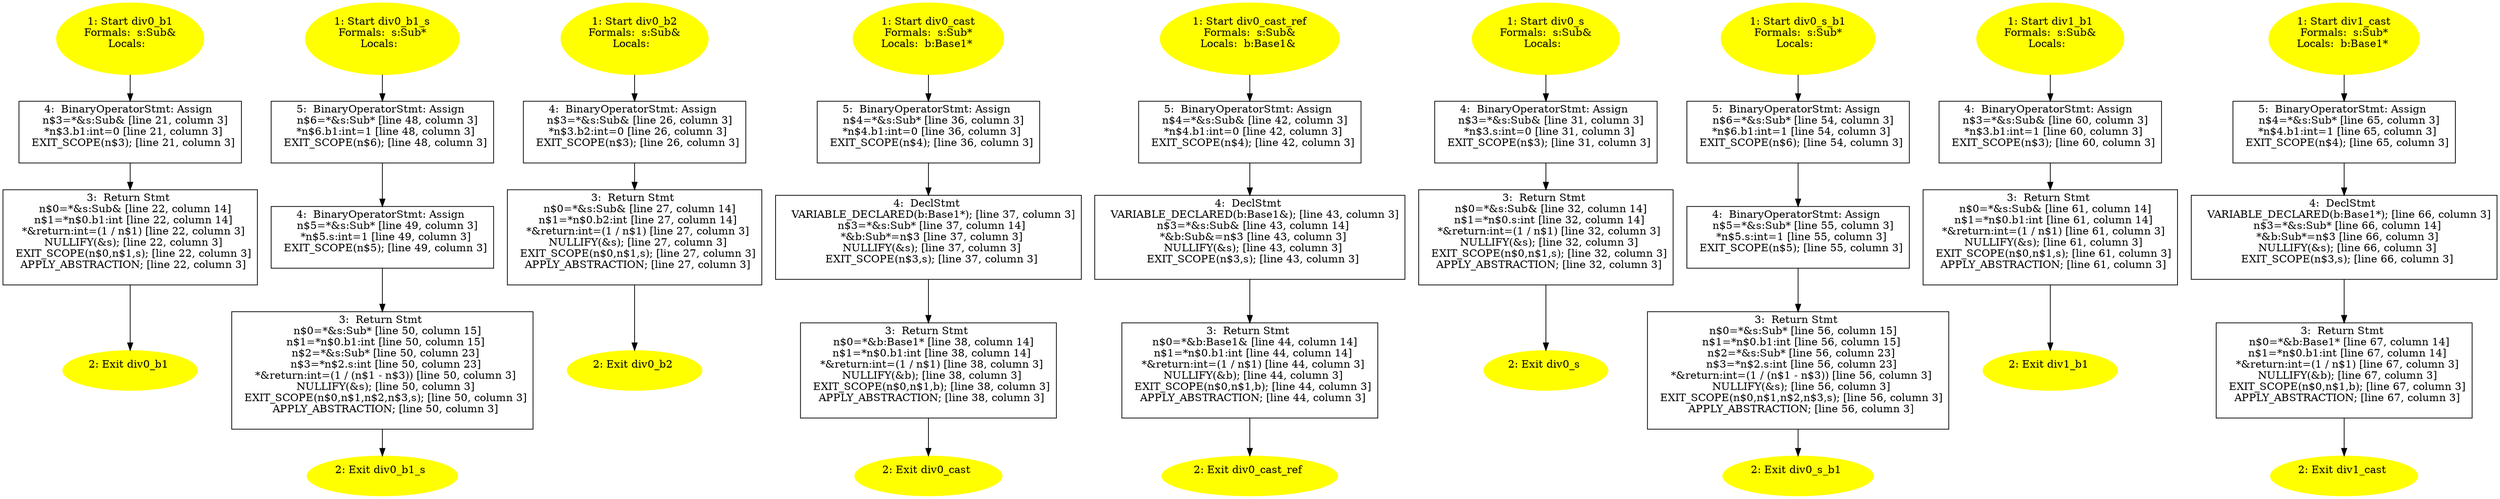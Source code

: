 /* @generated */
digraph cfg {
"div0_b1#17650173920024552929.38acfc238efbf35c1ac5da7290b49422_1" [label="1: Start div0_b1\nFormals:  s:Sub&\nLocals:  \n  " color=yellow style=filled]
	

	 "div0_b1#17650173920024552929.38acfc238efbf35c1ac5da7290b49422_1" -> "div0_b1#17650173920024552929.38acfc238efbf35c1ac5da7290b49422_4" ;
"div0_b1#17650173920024552929.38acfc238efbf35c1ac5da7290b49422_2" [label="2: Exit div0_b1 \n  " color=yellow style=filled]
	

"div0_b1#17650173920024552929.38acfc238efbf35c1ac5da7290b49422_3" [label="3:  Return Stmt \n   n$0=*&s:Sub& [line 22, column 14]\n  n$1=*n$0.b1:int [line 22, column 14]\n  *&return:int=(1 / n$1) [line 22, column 3]\n  NULLIFY(&s); [line 22, column 3]\n  EXIT_SCOPE(n$0,n$1,s); [line 22, column 3]\n  APPLY_ABSTRACTION; [line 22, column 3]\n " shape="box"]
	

	 "div0_b1#17650173920024552929.38acfc238efbf35c1ac5da7290b49422_3" -> "div0_b1#17650173920024552929.38acfc238efbf35c1ac5da7290b49422_2" ;
"div0_b1#17650173920024552929.38acfc238efbf35c1ac5da7290b49422_4" [label="4:  BinaryOperatorStmt: Assign \n   n$3=*&s:Sub& [line 21, column 3]\n  *n$3.b1:int=0 [line 21, column 3]\n  EXIT_SCOPE(n$3); [line 21, column 3]\n " shape="box"]
	

	 "div0_b1#17650173920024552929.38acfc238efbf35c1ac5da7290b49422_4" -> "div0_b1#17650173920024552929.38acfc238efbf35c1ac5da7290b49422_3" ;
"div0_b1_s(class Sub)#4574535260514480977.bea603e96ca808f341ce0e5424d96c83_1" [label="1: Start div0_b1_s\nFormals:  s:Sub*\nLocals:  \n  " color=yellow style=filled]
	

	 "div0_b1_s(class Sub)#4574535260514480977.bea603e96ca808f341ce0e5424d96c83_1" -> "div0_b1_s(class Sub)#4574535260514480977.bea603e96ca808f341ce0e5424d96c83_5" ;
"div0_b1_s(class Sub)#4574535260514480977.bea603e96ca808f341ce0e5424d96c83_2" [label="2: Exit div0_b1_s \n  " color=yellow style=filled]
	

"div0_b1_s(class Sub)#4574535260514480977.bea603e96ca808f341ce0e5424d96c83_3" [label="3:  Return Stmt \n   n$0=*&s:Sub* [line 50, column 15]\n  n$1=*n$0.b1:int [line 50, column 15]\n  n$2=*&s:Sub* [line 50, column 23]\n  n$3=*n$2.s:int [line 50, column 23]\n  *&return:int=(1 / (n$1 - n$3)) [line 50, column 3]\n  NULLIFY(&s); [line 50, column 3]\n  EXIT_SCOPE(n$0,n$1,n$2,n$3,s); [line 50, column 3]\n  APPLY_ABSTRACTION; [line 50, column 3]\n " shape="box"]
	

	 "div0_b1_s(class Sub)#4574535260514480977.bea603e96ca808f341ce0e5424d96c83_3" -> "div0_b1_s(class Sub)#4574535260514480977.bea603e96ca808f341ce0e5424d96c83_2" ;
"div0_b1_s(class Sub)#4574535260514480977.bea603e96ca808f341ce0e5424d96c83_4" [label="4:  BinaryOperatorStmt: Assign \n   n$5=*&s:Sub* [line 49, column 3]\n  *n$5.s:int=1 [line 49, column 3]\n  EXIT_SCOPE(n$5); [line 49, column 3]\n " shape="box"]
	

	 "div0_b1_s(class Sub)#4574535260514480977.bea603e96ca808f341ce0e5424d96c83_4" -> "div0_b1_s(class Sub)#4574535260514480977.bea603e96ca808f341ce0e5424d96c83_3" ;
"div0_b1_s(class Sub)#4574535260514480977.bea603e96ca808f341ce0e5424d96c83_5" [label="5:  BinaryOperatorStmt: Assign \n   n$6=*&s:Sub* [line 48, column 3]\n  *n$6.b1:int=1 [line 48, column 3]\n  EXIT_SCOPE(n$6); [line 48, column 3]\n " shape="box"]
	

	 "div0_b1_s(class Sub)#4574535260514480977.bea603e96ca808f341ce0e5424d96c83_5" -> "div0_b1_s(class Sub)#4574535260514480977.bea603e96ca808f341ce0e5424d96c83_4" ;
"div0_b2#6935029956526426132.ef88e6d1eac891cdde3f345b9b55439c_1" [label="1: Start div0_b2\nFormals:  s:Sub&\nLocals:  \n  " color=yellow style=filled]
	

	 "div0_b2#6935029956526426132.ef88e6d1eac891cdde3f345b9b55439c_1" -> "div0_b2#6935029956526426132.ef88e6d1eac891cdde3f345b9b55439c_4" ;
"div0_b2#6935029956526426132.ef88e6d1eac891cdde3f345b9b55439c_2" [label="2: Exit div0_b2 \n  " color=yellow style=filled]
	

"div0_b2#6935029956526426132.ef88e6d1eac891cdde3f345b9b55439c_3" [label="3:  Return Stmt \n   n$0=*&s:Sub& [line 27, column 14]\n  n$1=*n$0.b2:int [line 27, column 14]\n  *&return:int=(1 / n$1) [line 27, column 3]\n  NULLIFY(&s); [line 27, column 3]\n  EXIT_SCOPE(n$0,n$1,s); [line 27, column 3]\n  APPLY_ABSTRACTION; [line 27, column 3]\n " shape="box"]
	

	 "div0_b2#6935029956526426132.ef88e6d1eac891cdde3f345b9b55439c_3" -> "div0_b2#6935029956526426132.ef88e6d1eac891cdde3f345b9b55439c_2" ;
"div0_b2#6935029956526426132.ef88e6d1eac891cdde3f345b9b55439c_4" [label="4:  BinaryOperatorStmt: Assign \n   n$3=*&s:Sub& [line 26, column 3]\n  *n$3.b2:int=0 [line 26, column 3]\n  EXIT_SCOPE(n$3); [line 26, column 3]\n " shape="box"]
	

	 "div0_b2#6935029956526426132.ef88e6d1eac891cdde3f345b9b55439c_4" -> "div0_b2#6935029956526426132.ef88e6d1eac891cdde3f345b9b55439c_3" ;
"div0_cast(class Sub)#5945090778893539301.57c132b2d87bb7310c8cb0085dede4d5_1" [label="1: Start div0_cast\nFormals:  s:Sub*\nLocals:  b:Base1* \n  " color=yellow style=filled]
	

	 "div0_cast(class Sub)#5945090778893539301.57c132b2d87bb7310c8cb0085dede4d5_1" -> "div0_cast(class Sub)#5945090778893539301.57c132b2d87bb7310c8cb0085dede4d5_5" ;
"div0_cast(class Sub)#5945090778893539301.57c132b2d87bb7310c8cb0085dede4d5_2" [label="2: Exit div0_cast \n  " color=yellow style=filled]
	

"div0_cast(class Sub)#5945090778893539301.57c132b2d87bb7310c8cb0085dede4d5_3" [label="3:  Return Stmt \n   n$0=*&b:Base1* [line 38, column 14]\n  n$1=*n$0.b1:int [line 38, column 14]\n  *&return:int=(1 / n$1) [line 38, column 3]\n  NULLIFY(&b); [line 38, column 3]\n  EXIT_SCOPE(n$0,n$1,b); [line 38, column 3]\n  APPLY_ABSTRACTION; [line 38, column 3]\n " shape="box"]
	

	 "div0_cast(class Sub)#5945090778893539301.57c132b2d87bb7310c8cb0085dede4d5_3" -> "div0_cast(class Sub)#5945090778893539301.57c132b2d87bb7310c8cb0085dede4d5_2" ;
"div0_cast(class Sub)#5945090778893539301.57c132b2d87bb7310c8cb0085dede4d5_4" [label="4:  DeclStmt \n   VARIABLE_DECLARED(b:Base1*); [line 37, column 3]\n  n$3=*&s:Sub* [line 37, column 14]\n  *&b:Sub*=n$3 [line 37, column 3]\n  NULLIFY(&s); [line 37, column 3]\n  EXIT_SCOPE(n$3,s); [line 37, column 3]\n " shape="box"]
	

	 "div0_cast(class Sub)#5945090778893539301.57c132b2d87bb7310c8cb0085dede4d5_4" -> "div0_cast(class Sub)#5945090778893539301.57c132b2d87bb7310c8cb0085dede4d5_3" ;
"div0_cast(class Sub)#5945090778893539301.57c132b2d87bb7310c8cb0085dede4d5_5" [label="5:  BinaryOperatorStmt: Assign \n   n$4=*&s:Sub* [line 36, column 3]\n  *n$4.b1:int=0 [line 36, column 3]\n  EXIT_SCOPE(n$4); [line 36, column 3]\n " shape="box"]
	

	 "div0_cast(class Sub)#5945090778893539301.57c132b2d87bb7310c8cb0085dede4d5_5" -> "div0_cast(class Sub)#5945090778893539301.57c132b2d87bb7310c8cb0085dede4d5_4" ;
"div0_cast_ref#11427648331886451822.4f535c7752ac1b6e5f35ab1a83dc2bd8_1" [label="1: Start div0_cast_ref\nFormals:  s:Sub&\nLocals:  b:Base1& \n  " color=yellow style=filled]
	

	 "div0_cast_ref#11427648331886451822.4f535c7752ac1b6e5f35ab1a83dc2bd8_1" -> "div0_cast_ref#11427648331886451822.4f535c7752ac1b6e5f35ab1a83dc2bd8_5" ;
"div0_cast_ref#11427648331886451822.4f535c7752ac1b6e5f35ab1a83dc2bd8_2" [label="2: Exit div0_cast_ref \n  " color=yellow style=filled]
	

"div0_cast_ref#11427648331886451822.4f535c7752ac1b6e5f35ab1a83dc2bd8_3" [label="3:  Return Stmt \n   n$0=*&b:Base1& [line 44, column 14]\n  n$1=*n$0.b1:int [line 44, column 14]\n  *&return:int=(1 / n$1) [line 44, column 3]\n  NULLIFY(&b); [line 44, column 3]\n  EXIT_SCOPE(n$0,n$1,b); [line 44, column 3]\n  APPLY_ABSTRACTION; [line 44, column 3]\n " shape="box"]
	

	 "div0_cast_ref#11427648331886451822.4f535c7752ac1b6e5f35ab1a83dc2bd8_3" -> "div0_cast_ref#11427648331886451822.4f535c7752ac1b6e5f35ab1a83dc2bd8_2" ;
"div0_cast_ref#11427648331886451822.4f535c7752ac1b6e5f35ab1a83dc2bd8_4" [label="4:  DeclStmt \n   VARIABLE_DECLARED(b:Base1&); [line 43, column 3]\n  n$3=*&s:Sub& [line 43, column 14]\n  *&b:Sub&=n$3 [line 43, column 3]\n  NULLIFY(&s); [line 43, column 3]\n  EXIT_SCOPE(n$3,s); [line 43, column 3]\n " shape="box"]
	

	 "div0_cast_ref#11427648331886451822.4f535c7752ac1b6e5f35ab1a83dc2bd8_4" -> "div0_cast_ref#11427648331886451822.4f535c7752ac1b6e5f35ab1a83dc2bd8_3" ;
"div0_cast_ref#11427648331886451822.4f535c7752ac1b6e5f35ab1a83dc2bd8_5" [label="5:  BinaryOperatorStmt: Assign \n   n$4=*&s:Sub& [line 42, column 3]\n  *n$4.b1:int=0 [line 42, column 3]\n  EXIT_SCOPE(n$4); [line 42, column 3]\n " shape="box"]
	

	 "div0_cast_ref#11427648331886451822.4f535c7752ac1b6e5f35ab1a83dc2bd8_5" -> "div0_cast_ref#11427648331886451822.4f535c7752ac1b6e5f35ab1a83dc2bd8_4" ;
"div0_s#16566672704220882536.127f1e4fb94cf0b77844a4e153e0f991_1" [label="1: Start div0_s\nFormals:  s:Sub&\nLocals:  \n  " color=yellow style=filled]
	

	 "div0_s#16566672704220882536.127f1e4fb94cf0b77844a4e153e0f991_1" -> "div0_s#16566672704220882536.127f1e4fb94cf0b77844a4e153e0f991_4" ;
"div0_s#16566672704220882536.127f1e4fb94cf0b77844a4e153e0f991_2" [label="2: Exit div0_s \n  " color=yellow style=filled]
	

"div0_s#16566672704220882536.127f1e4fb94cf0b77844a4e153e0f991_3" [label="3:  Return Stmt \n   n$0=*&s:Sub& [line 32, column 14]\n  n$1=*n$0.s:int [line 32, column 14]\n  *&return:int=(1 / n$1) [line 32, column 3]\n  NULLIFY(&s); [line 32, column 3]\n  EXIT_SCOPE(n$0,n$1,s); [line 32, column 3]\n  APPLY_ABSTRACTION; [line 32, column 3]\n " shape="box"]
	

	 "div0_s#16566672704220882536.127f1e4fb94cf0b77844a4e153e0f991_3" -> "div0_s#16566672704220882536.127f1e4fb94cf0b77844a4e153e0f991_2" ;
"div0_s#16566672704220882536.127f1e4fb94cf0b77844a4e153e0f991_4" [label="4:  BinaryOperatorStmt: Assign \n   n$3=*&s:Sub& [line 31, column 3]\n  *n$3.s:int=0 [line 31, column 3]\n  EXIT_SCOPE(n$3); [line 31, column 3]\n " shape="box"]
	

	 "div0_s#16566672704220882536.127f1e4fb94cf0b77844a4e153e0f991_4" -> "div0_s#16566672704220882536.127f1e4fb94cf0b77844a4e153e0f991_3" ;
"div0_s_b1(class Sub)#6365361903134380141.eab3ecee328fdfa57b4dc825af3f2f72_1" [label="1: Start div0_s_b1\nFormals:  s:Sub*\nLocals:  \n  " color=yellow style=filled]
	

	 "div0_s_b1(class Sub)#6365361903134380141.eab3ecee328fdfa57b4dc825af3f2f72_1" -> "div0_s_b1(class Sub)#6365361903134380141.eab3ecee328fdfa57b4dc825af3f2f72_5" ;
"div0_s_b1(class Sub)#6365361903134380141.eab3ecee328fdfa57b4dc825af3f2f72_2" [label="2: Exit div0_s_b1 \n  " color=yellow style=filled]
	

"div0_s_b1(class Sub)#6365361903134380141.eab3ecee328fdfa57b4dc825af3f2f72_3" [label="3:  Return Stmt \n   n$0=*&s:Sub* [line 56, column 15]\n  n$1=*n$0.b1:int [line 56, column 15]\n  n$2=*&s:Sub* [line 56, column 23]\n  n$3=*n$2.s:int [line 56, column 23]\n  *&return:int=(1 / (n$1 - n$3)) [line 56, column 3]\n  NULLIFY(&s); [line 56, column 3]\n  EXIT_SCOPE(n$0,n$1,n$2,n$3,s); [line 56, column 3]\n  APPLY_ABSTRACTION; [line 56, column 3]\n " shape="box"]
	

	 "div0_s_b1(class Sub)#6365361903134380141.eab3ecee328fdfa57b4dc825af3f2f72_3" -> "div0_s_b1(class Sub)#6365361903134380141.eab3ecee328fdfa57b4dc825af3f2f72_2" ;
"div0_s_b1(class Sub)#6365361903134380141.eab3ecee328fdfa57b4dc825af3f2f72_4" [label="4:  BinaryOperatorStmt: Assign \n   n$5=*&s:Sub* [line 55, column 3]\n  *n$5.s:int=1 [line 55, column 3]\n  EXIT_SCOPE(n$5); [line 55, column 3]\n " shape="box"]
	

	 "div0_s_b1(class Sub)#6365361903134380141.eab3ecee328fdfa57b4dc825af3f2f72_4" -> "div0_s_b1(class Sub)#6365361903134380141.eab3ecee328fdfa57b4dc825af3f2f72_3" ;
"div0_s_b1(class Sub)#6365361903134380141.eab3ecee328fdfa57b4dc825af3f2f72_5" [label="5:  BinaryOperatorStmt: Assign \n   n$6=*&s:Sub* [line 54, column 3]\n  *n$6.b1:int=1 [line 54, column 3]\n  EXIT_SCOPE(n$6); [line 54, column 3]\n " shape="box"]
	

	 "div0_s_b1(class Sub)#6365361903134380141.eab3ecee328fdfa57b4dc825af3f2f72_5" -> "div0_s_b1(class Sub)#6365361903134380141.eab3ecee328fdfa57b4dc825af3f2f72_4" ;
"div1_b1#14974413951234929464.2d37fbc87faf449081172c1e2711163f_1" [label="1: Start div1_b1\nFormals:  s:Sub&\nLocals:  \n  " color=yellow style=filled]
	

	 "div1_b1#14974413951234929464.2d37fbc87faf449081172c1e2711163f_1" -> "div1_b1#14974413951234929464.2d37fbc87faf449081172c1e2711163f_4" ;
"div1_b1#14974413951234929464.2d37fbc87faf449081172c1e2711163f_2" [label="2: Exit div1_b1 \n  " color=yellow style=filled]
	

"div1_b1#14974413951234929464.2d37fbc87faf449081172c1e2711163f_3" [label="3:  Return Stmt \n   n$0=*&s:Sub& [line 61, column 14]\n  n$1=*n$0.b1:int [line 61, column 14]\n  *&return:int=(1 / n$1) [line 61, column 3]\n  NULLIFY(&s); [line 61, column 3]\n  EXIT_SCOPE(n$0,n$1,s); [line 61, column 3]\n  APPLY_ABSTRACTION; [line 61, column 3]\n " shape="box"]
	

	 "div1_b1#14974413951234929464.2d37fbc87faf449081172c1e2711163f_3" -> "div1_b1#14974413951234929464.2d37fbc87faf449081172c1e2711163f_2" ;
"div1_b1#14974413951234929464.2d37fbc87faf449081172c1e2711163f_4" [label="4:  BinaryOperatorStmt: Assign \n   n$3=*&s:Sub& [line 60, column 3]\n  *n$3.b1:int=1 [line 60, column 3]\n  EXIT_SCOPE(n$3); [line 60, column 3]\n " shape="box"]
	

	 "div1_b1#14974413951234929464.2d37fbc87faf449081172c1e2711163f_4" -> "div1_b1#14974413951234929464.2d37fbc87faf449081172c1e2711163f_3" ;
"div1_cast(class Sub)#4700794712628779370.5f88f1a243823d843f8f8a851cbaf0d4_1" [label="1: Start div1_cast\nFormals:  s:Sub*\nLocals:  b:Base1* \n  " color=yellow style=filled]
	

	 "div1_cast(class Sub)#4700794712628779370.5f88f1a243823d843f8f8a851cbaf0d4_1" -> "div1_cast(class Sub)#4700794712628779370.5f88f1a243823d843f8f8a851cbaf0d4_5" ;
"div1_cast(class Sub)#4700794712628779370.5f88f1a243823d843f8f8a851cbaf0d4_2" [label="2: Exit div1_cast \n  " color=yellow style=filled]
	

"div1_cast(class Sub)#4700794712628779370.5f88f1a243823d843f8f8a851cbaf0d4_3" [label="3:  Return Stmt \n   n$0=*&b:Base1* [line 67, column 14]\n  n$1=*n$0.b1:int [line 67, column 14]\n  *&return:int=(1 / n$1) [line 67, column 3]\n  NULLIFY(&b); [line 67, column 3]\n  EXIT_SCOPE(n$0,n$1,b); [line 67, column 3]\n  APPLY_ABSTRACTION; [line 67, column 3]\n " shape="box"]
	

	 "div1_cast(class Sub)#4700794712628779370.5f88f1a243823d843f8f8a851cbaf0d4_3" -> "div1_cast(class Sub)#4700794712628779370.5f88f1a243823d843f8f8a851cbaf0d4_2" ;
"div1_cast(class Sub)#4700794712628779370.5f88f1a243823d843f8f8a851cbaf0d4_4" [label="4:  DeclStmt \n   VARIABLE_DECLARED(b:Base1*); [line 66, column 3]\n  n$3=*&s:Sub* [line 66, column 14]\n  *&b:Sub*=n$3 [line 66, column 3]\n  NULLIFY(&s); [line 66, column 3]\n  EXIT_SCOPE(n$3,s); [line 66, column 3]\n " shape="box"]
	

	 "div1_cast(class Sub)#4700794712628779370.5f88f1a243823d843f8f8a851cbaf0d4_4" -> "div1_cast(class Sub)#4700794712628779370.5f88f1a243823d843f8f8a851cbaf0d4_3" ;
"div1_cast(class Sub)#4700794712628779370.5f88f1a243823d843f8f8a851cbaf0d4_5" [label="5:  BinaryOperatorStmt: Assign \n   n$4=*&s:Sub* [line 65, column 3]\n  *n$4.b1:int=1 [line 65, column 3]\n  EXIT_SCOPE(n$4); [line 65, column 3]\n " shape="box"]
	

	 "div1_cast(class Sub)#4700794712628779370.5f88f1a243823d843f8f8a851cbaf0d4_5" -> "div1_cast(class Sub)#4700794712628779370.5f88f1a243823d843f8f8a851cbaf0d4_4" ;
}
